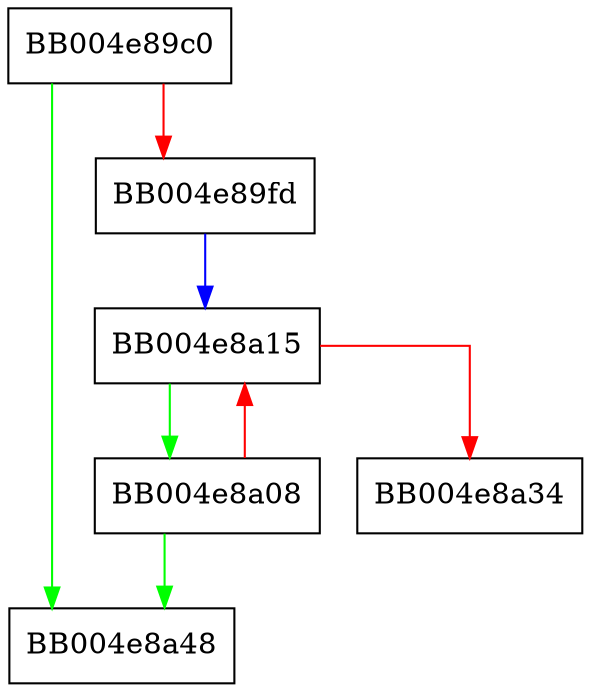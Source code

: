 digraph dtls1_retransmit_buffered_messages {
  node [shape="box"];
  graph [splines=ortho];
  BB004e89c0 -> BB004e8a48 [color="green"];
  BB004e89c0 -> BB004e89fd [color="red"];
  BB004e89fd -> BB004e8a15 [color="blue"];
  BB004e8a08 -> BB004e8a48 [color="green"];
  BB004e8a08 -> BB004e8a15 [color="red"];
  BB004e8a15 -> BB004e8a08 [color="green"];
  BB004e8a15 -> BB004e8a34 [color="red"];
}